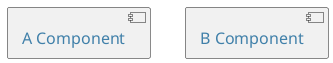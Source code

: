 @startuml component-diagrams

skinparam {
    defaultFontColor #4080a9
    defaultBackgroundColor #d7f8ff
    defaultComponentColour #61d9de
    defaultActorColour #61d9de
    defaultFontSize 16
    defaultArrowThickness 6
    actorStyle awesome
    linetype polyline
}

component "A Component" as A
component "B Component" as B


@enduml